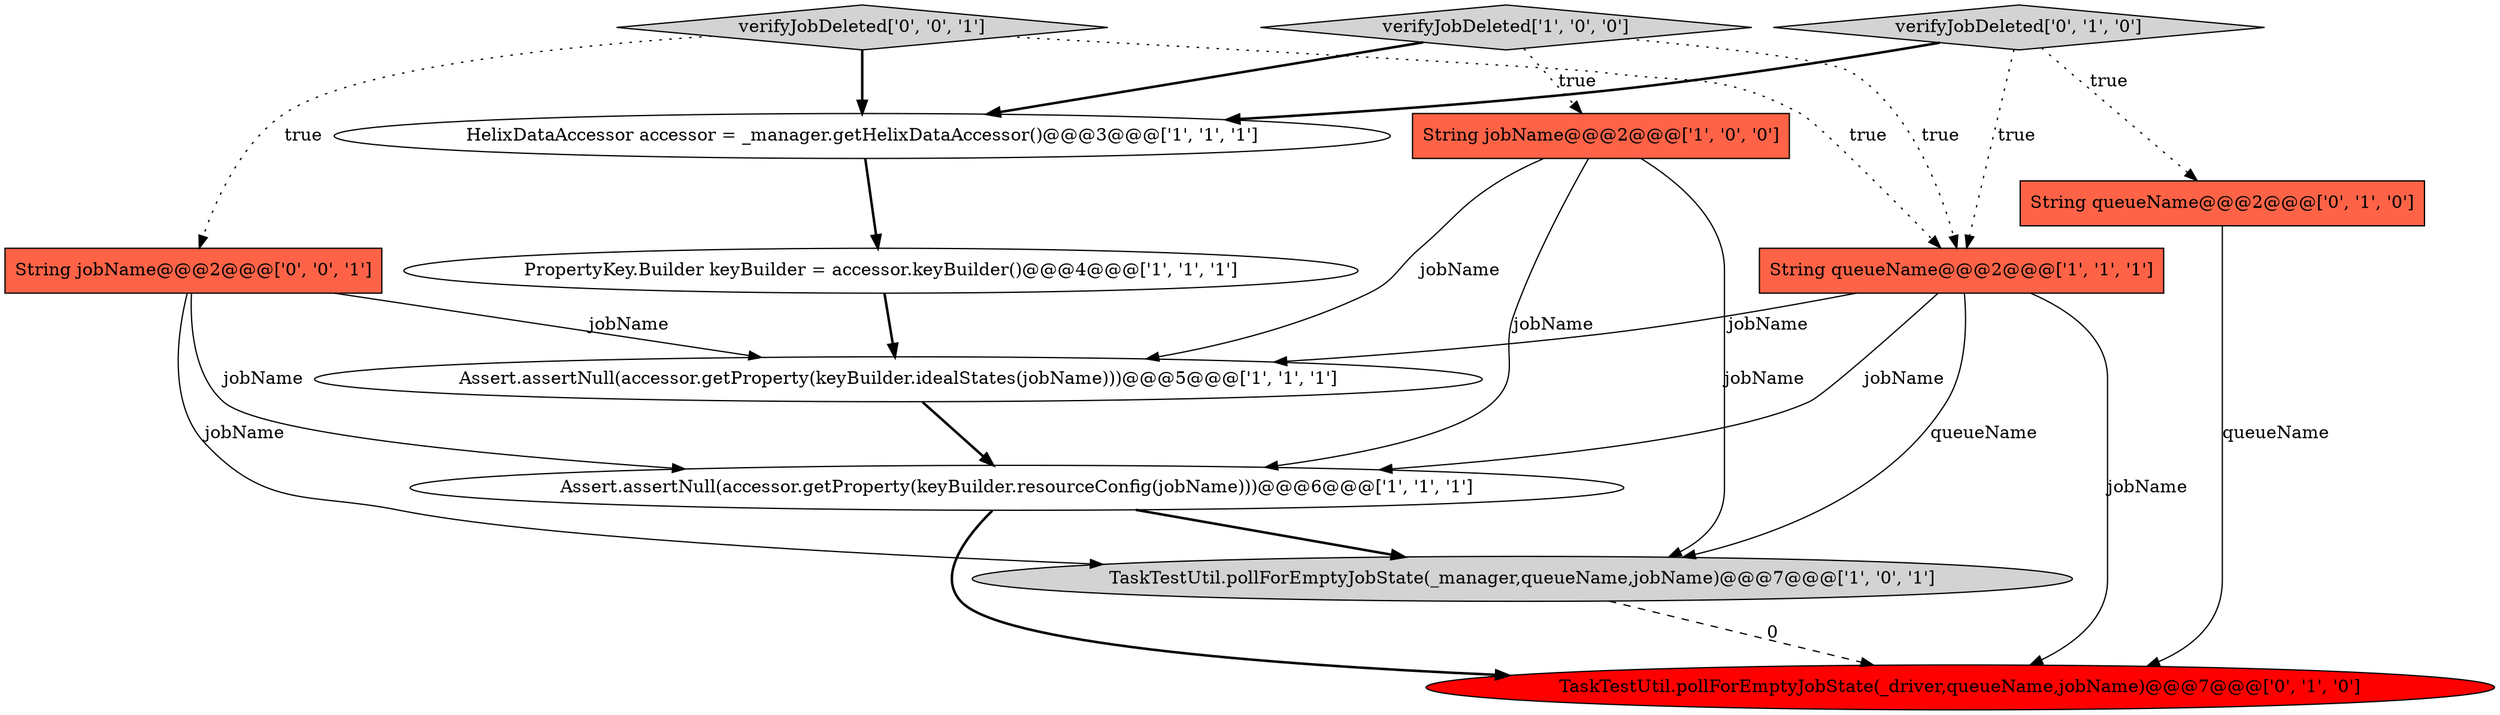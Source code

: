 digraph {
1 [style = filled, label = "String jobName@@@2@@@['1', '0', '0']", fillcolor = tomato, shape = box image = "AAA0AAABBB1BBB"];
8 [style = filled, label = "verifyJobDeleted['0', '1', '0']", fillcolor = lightgray, shape = diamond image = "AAA0AAABBB2BBB"];
11 [style = filled, label = "String jobName@@@2@@@['0', '0', '1']", fillcolor = tomato, shape = box image = "AAA0AAABBB3BBB"];
5 [style = filled, label = "TaskTestUtil.pollForEmptyJobState(_manager,queueName,jobName)@@@7@@@['1', '0', '1']", fillcolor = lightgray, shape = ellipse image = "AAA0AAABBB1BBB"];
10 [style = filled, label = "TaskTestUtil.pollForEmptyJobState(_driver,queueName,jobName)@@@7@@@['0', '1', '0']", fillcolor = red, shape = ellipse image = "AAA1AAABBB2BBB"];
2 [style = filled, label = "PropertyKey.Builder keyBuilder = accessor.keyBuilder()@@@4@@@['1', '1', '1']", fillcolor = white, shape = ellipse image = "AAA0AAABBB1BBB"];
7 [style = filled, label = "verifyJobDeleted['1', '0', '0']", fillcolor = lightgray, shape = diamond image = "AAA0AAABBB1BBB"];
6 [style = filled, label = "Assert.assertNull(accessor.getProperty(keyBuilder.idealStates(jobName)))@@@5@@@['1', '1', '1']", fillcolor = white, shape = ellipse image = "AAA0AAABBB1BBB"];
12 [style = filled, label = "verifyJobDeleted['0', '0', '1']", fillcolor = lightgray, shape = diamond image = "AAA0AAABBB3BBB"];
3 [style = filled, label = "String queueName@@@2@@@['1', '1', '1']", fillcolor = tomato, shape = box image = "AAA0AAABBB1BBB"];
9 [style = filled, label = "String queueName@@@2@@@['0', '1', '0']", fillcolor = tomato, shape = box image = "AAA0AAABBB2BBB"];
0 [style = filled, label = "HelixDataAccessor accessor = _manager.getHelixDataAccessor()@@@3@@@['1', '1', '1']", fillcolor = white, shape = ellipse image = "AAA0AAABBB1BBB"];
4 [style = filled, label = "Assert.assertNull(accessor.getProperty(keyBuilder.resourceConfig(jobName)))@@@6@@@['1', '1', '1']", fillcolor = white, shape = ellipse image = "AAA0AAABBB1BBB"];
4->10 [style = bold, label=""];
12->3 [style = dotted, label="true"];
1->4 [style = solid, label="jobName"];
11->6 [style = solid, label="jobName"];
2->6 [style = bold, label=""];
0->2 [style = bold, label=""];
1->5 [style = solid, label="jobName"];
7->0 [style = bold, label=""];
3->4 [style = solid, label="jobName"];
12->0 [style = bold, label=""];
8->3 [style = dotted, label="true"];
3->10 [style = solid, label="jobName"];
12->11 [style = dotted, label="true"];
8->0 [style = bold, label=""];
6->4 [style = bold, label=""];
5->10 [style = dashed, label="0"];
7->3 [style = dotted, label="true"];
9->10 [style = solid, label="queueName"];
11->4 [style = solid, label="jobName"];
3->5 [style = solid, label="queueName"];
11->5 [style = solid, label="jobName"];
3->6 [style = solid, label="jobName"];
8->9 [style = dotted, label="true"];
7->1 [style = dotted, label="true"];
1->6 [style = solid, label="jobName"];
4->5 [style = bold, label=""];
}
